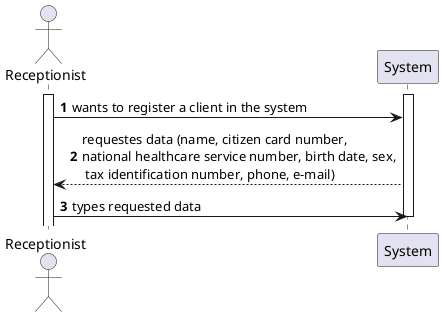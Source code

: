 @startuml
'https://plantuml.com/sequence-diagram
autonumber
actor Receptionist as R
participant "System" as S
activate R
activate S
R -> S: wants to register a client in the system
S --> R: requestes data (name, citizen card number, \nnational healthcare service number, birth date, sex,\n tax identification number, phone, e-mail)
R -> S: types requested data

deactivate S

@enduml